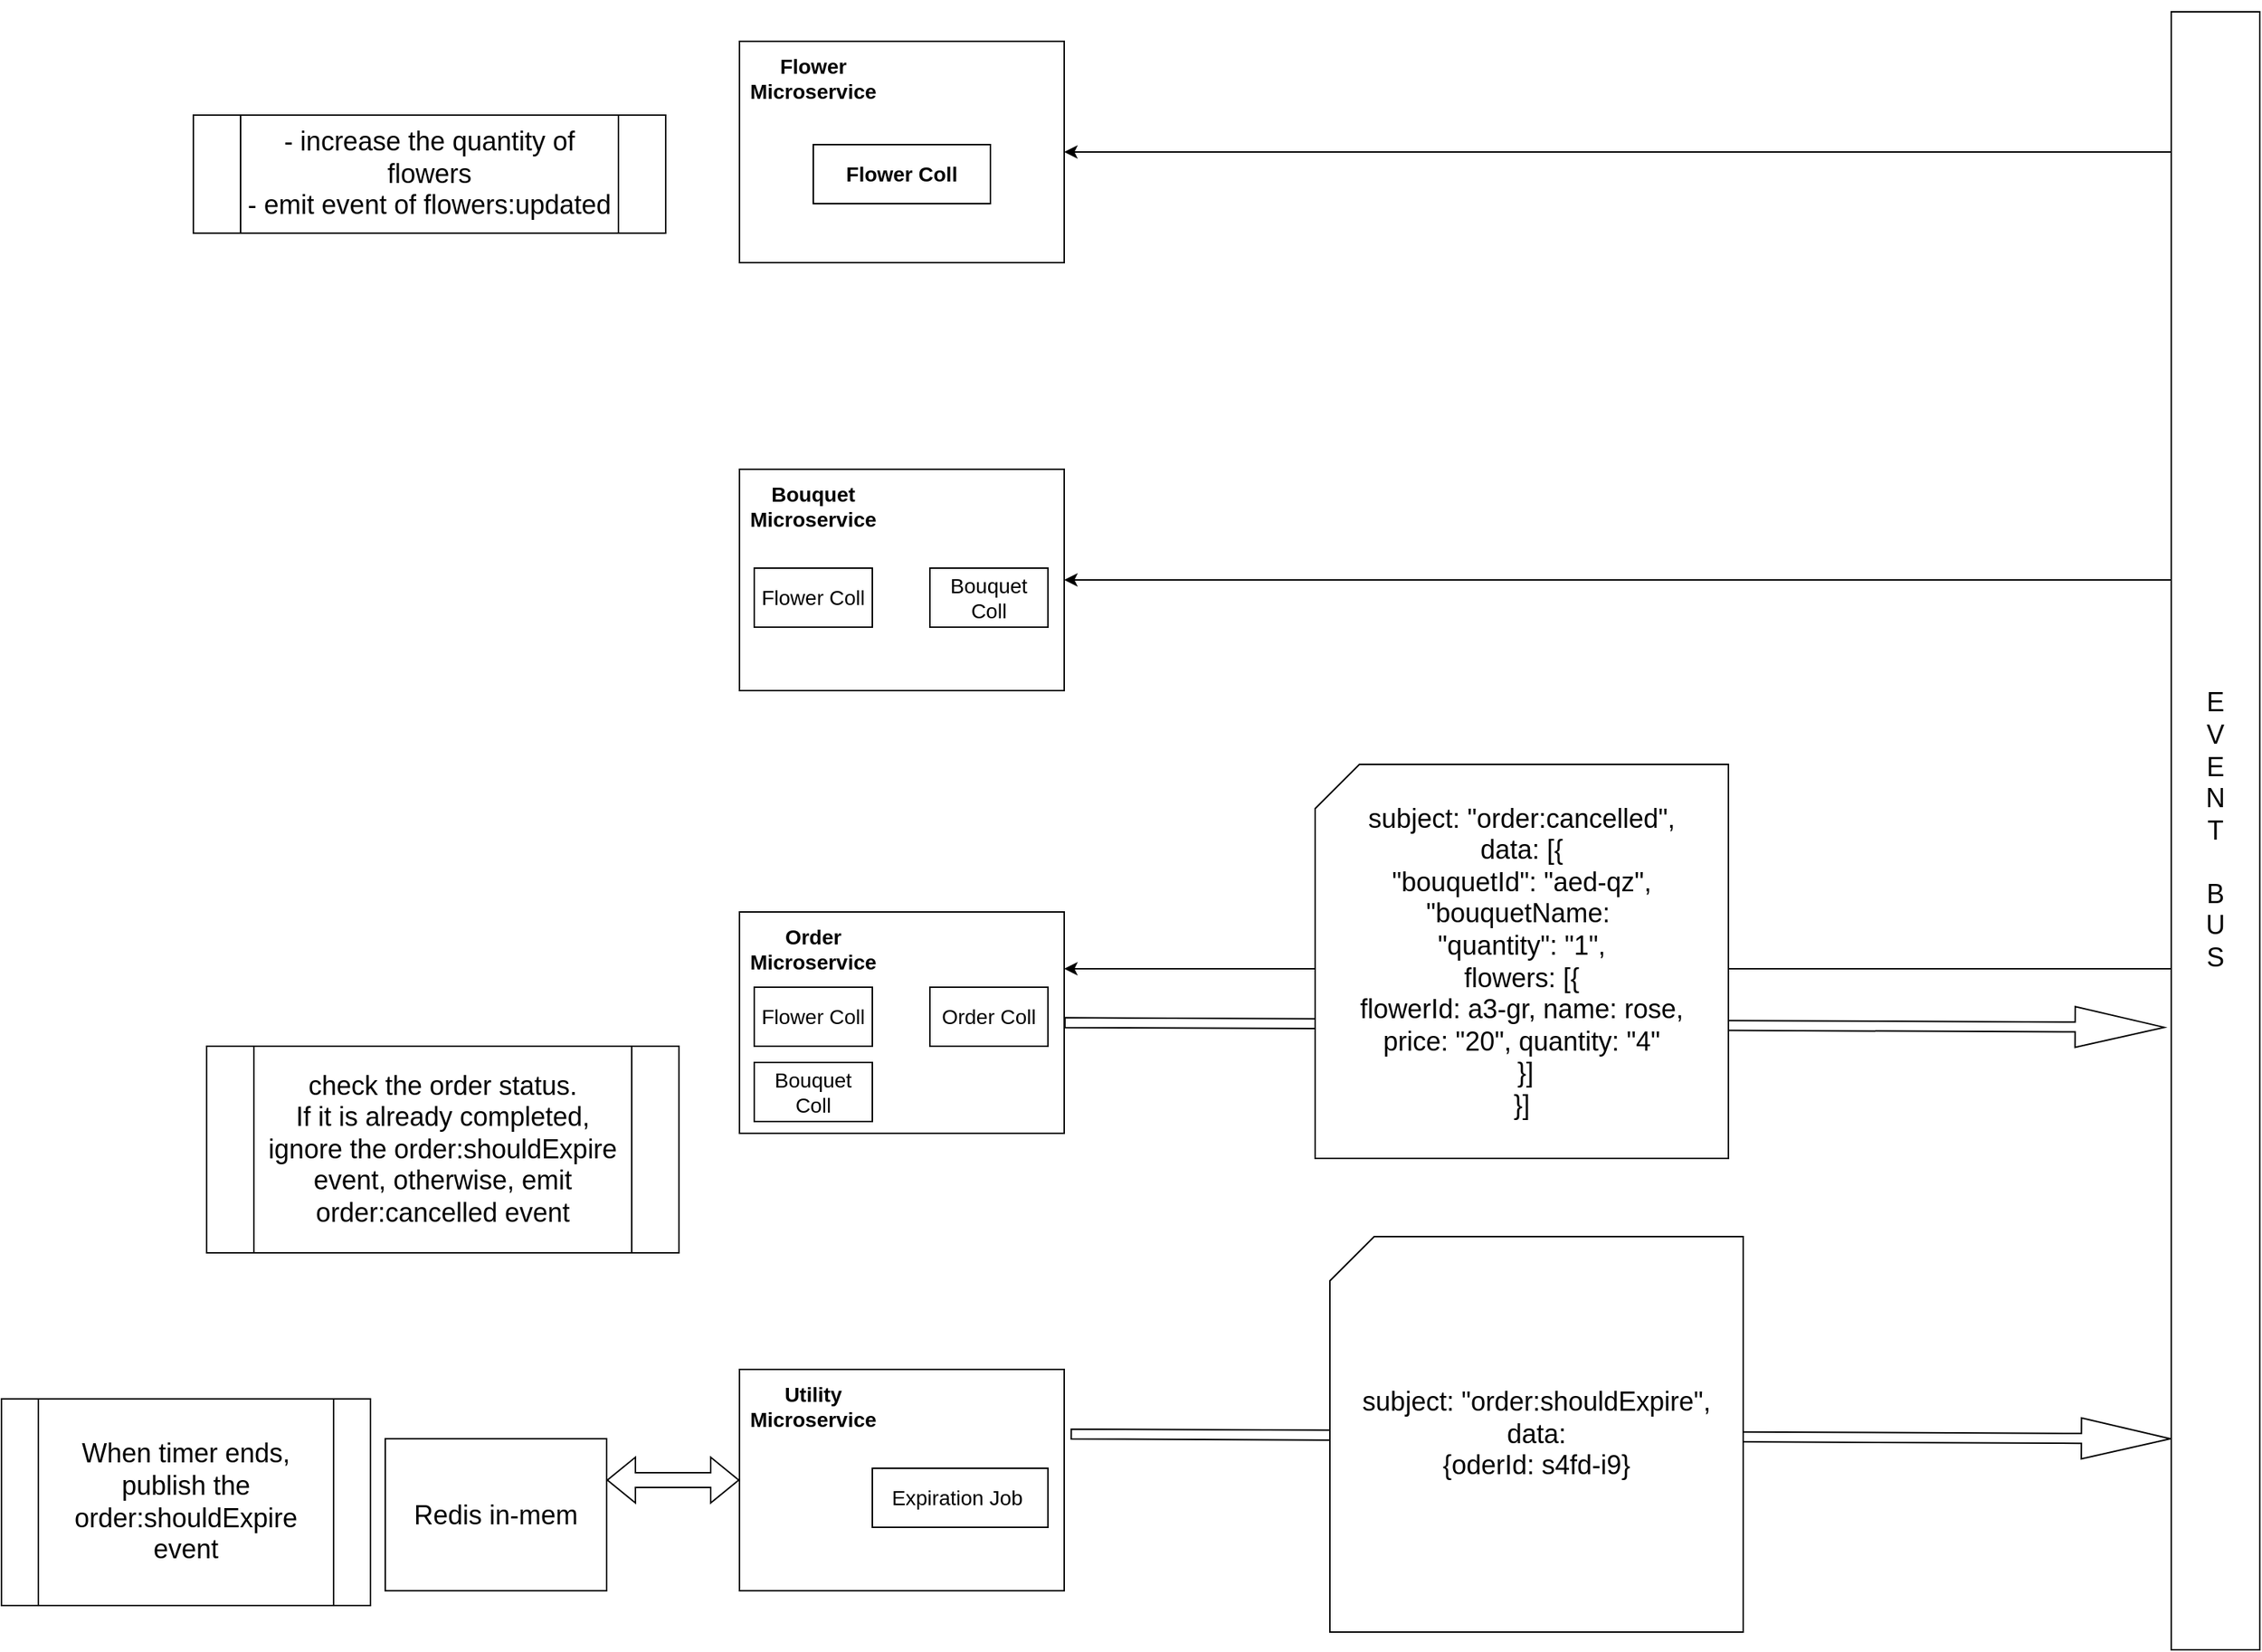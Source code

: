 <mxfile version="19.0.3" type="device"><diagram id="z9EzCmLXQSxuZ-4Axso4" name="Page-1"><mxGraphModel dx="1577" dy="2377" grid="1" gridSize="10" guides="1" tooltips="1" connect="1" arrows="1" fold="1" page="1" pageScale="1" pageWidth="1654" pageHeight="1169" math="0" shadow="0"><root><mxCell id="0"/><mxCell id="1" parent="0"/><mxCell id="AYDaQh2bBCq9vtEuZ4vr-1" value="" style="shape=flexArrow;endArrow=classic;html=1;rounded=0;fontSize=18;exitX=1;exitY=0.5;exitDx=0;exitDy=0;width=6.667;endSize=19.783;entryX=-0.071;entryY=0.62;entryDx=0;entryDy=0;entryPerimeter=0;" parent="1" edge="1"><mxGeometry width="50" height="50" relative="1" as="geometry"><mxPoint x="764.26" y="-176.2" as="sourcePoint"/><mxPoint x="1510.0" y="-173.0" as="targetPoint"/></mxGeometry></mxCell><mxCell id="CZBQ9HR7Dfr9N-4URWu_-2" value="" style="rounded=0;whiteSpace=wrap;html=1;align=center;" parent="1" vertex="1"><mxGeometry x="540" y="-1120" width="220" height="150" as="geometry"/></mxCell><mxCell id="CZBQ9HR7Dfr9N-4URWu_-3" value="&lt;b&gt;&lt;font style=&quot;font-size: 14px;&quot;&gt;Flower Microservice&lt;/font&gt;&lt;/b&gt;" style="text;html=1;strokeColor=none;fillColor=none;align=center;verticalAlign=middle;whiteSpace=wrap;rounded=0;" parent="1" vertex="1"><mxGeometry x="560" y="-1110" width="60" height="30" as="geometry"/></mxCell><mxCell id="CZBQ9HR7Dfr9N-4URWu_-4" value="&lt;b&gt;&lt;font style=&quot;font-size: 14px;&quot;&gt;Flower Coll&lt;/font&gt;&lt;/b&gt;" style="rounded=0;whiteSpace=wrap;html=1;" parent="1" vertex="1"><mxGeometry x="590" y="-1050" width="120" height="40" as="geometry"/></mxCell><mxCell id="CZBQ9HR7Dfr9N-4URWu_-5" value="" style="rounded=0;whiteSpace=wrap;html=1;align=center;" parent="1" vertex="1"><mxGeometry x="540" y="-830" width="220" height="150" as="geometry"/></mxCell><mxCell id="CZBQ9HR7Dfr9N-4URWu_-6" value="&lt;b&gt;&lt;font style=&quot;font-size: 14px;&quot;&gt;Bouquet Microservice&lt;/font&gt;&lt;/b&gt;" style="text;html=1;strokeColor=none;fillColor=none;align=center;verticalAlign=middle;whiteSpace=wrap;rounded=0;" parent="1" vertex="1"><mxGeometry x="560" y="-820" width="60" height="30" as="geometry"/></mxCell><mxCell id="CZBQ9HR7Dfr9N-4URWu_-7" value="&lt;font style=&quot;font-size: 14px;&quot;&gt;Flower Coll&lt;/font&gt;" style="rounded=0;whiteSpace=wrap;html=1;" parent="1" vertex="1"><mxGeometry x="550" y="-763" width="80" height="40" as="geometry"/></mxCell><mxCell id="CZBQ9HR7Dfr9N-4URWu_-8" value="&lt;font style=&quot;font-size: 14px;&quot;&gt;Bouquet Coll&lt;/font&gt;" style="rounded=0;whiteSpace=wrap;html=1;" parent="1" vertex="1"><mxGeometry x="669" y="-763" width="80" height="40" as="geometry"/></mxCell><mxCell id="CZBQ9HR7Dfr9N-4URWu_-9" value="" style="rounded=0;whiteSpace=wrap;html=1;align=center;" parent="1" vertex="1"><mxGeometry x="540" y="-530" width="220" height="150" as="geometry"/></mxCell><mxCell id="CZBQ9HR7Dfr9N-4URWu_-10" value="&lt;font style=&quot;font-size: 14px;&quot;&gt;&lt;b&gt;Order&lt;br&gt;Microservice&lt;/b&gt;&lt;/font&gt;" style="text;html=1;strokeColor=none;fillColor=none;align=center;verticalAlign=middle;whiteSpace=wrap;rounded=0;" parent="1" vertex="1"><mxGeometry x="560" y="-520" width="60" height="30" as="geometry"/></mxCell><mxCell id="CZBQ9HR7Dfr9N-4URWu_-11" value="&lt;font style=&quot;font-size: 14px;&quot;&gt;Flower Coll&lt;/font&gt;" style="rounded=0;whiteSpace=wrap;html=1;" parent="1" vertex="1"><mxGeometry x="550" y="-479" width="80" height="40" as="geometry"/></mxCell><mxCell id="CZBQ9HR7Dfr9N-4URWu_-12" value="&lt;font style=&quot;font-size: 14px;&quot;&gt;Order Coll&lt;/font&gt;" style="rounded=0;whiteSpace=wrap;html=1;" parent="1" vertex="1"><mxGeometry x="669" y="-479" width="80" height="40" as="geometry"/></mxCell><mxCell id="CZBQ9HR7Dfr9N-4URWu_-13" value="" style="rounded=0;whiteSpace=wrap;html=1;align=center;" parent="1" vertex="1"><mxGeometry x="540" y="-220" width="220" height="150" as="geometry"/></mxCell><mxCell id="CZBQ9HR7Dfr9N-4URWu_-14" value="&lt;b&gt;&lt;font style=&quot;font-size: 14px;&quot;&gt;Utility&lt;br&gt;Microservice&lt;/font&gt;&lt;/b&gt;" style="text;html=1;strokeColor=none;fillColor=none;align=center;verticalAlign=middle;whiteSpace=wrap;rounded=0;" parent="1" vertex="1"><mxGeometry x="560" y="-210" width="60" height="30" as="geometry"/></mxCell><mxCell id="CZBQ9HR7Dfr9N-4URWu_-16" value="&lt;font style=&quot;font-size: 14px;&quot;&gt;Expiration Job&amp;nbsp;&lt;/font&gt;" style="rounded=0;whiteSpace=wrap;html=1;" parent="1" vertex="1"><mxGeometry x="630" y="-153" width="119" height="40" as="geometry"/></mxCell><mxCell id="4OIm-i9QRTI9_fVuEgan-6" style="edgeStyle=orthogonalEdgeStyle;rounded=0;orthogonalLoop=1;jettySize=auto;html=1;exitX=0.5;exitY=0;exitDx=0;exitDy=0;entryX=1;entryY=0.5;entryDx=0;entryDy=0;fontSize=18;" parent="1" source="CZBQ9HR7Dfr9N-4URWu_-17" target="CZBQ9HR7Dfr9N-4URWu_-2" edge="1"><mxGeometry relative="1" as="geometry"><Array as="points"><mxPoint x="1540" y="-1045"/></Array></mxGeometry></mxCell><mxCell id="H7EtUFNiWXgghIsVZ1SN-2" style="edgeStyle=orthogonalEdgeStyle;rounded=0;orthogonalLoop=1;jettySize=auto;html=1;entryX=1;entryY=0.5;entryDx=0;entryDy=0;fontSize=18;" parent="1" source="CZBQ9HR7Dfr9N-4URWu_-17" target="CZBQ9HR7Dfr9N-4URWu_-5" edge="1"><mxGeometry relative="1" as="geometry"><Array as="points"><mxPoint x="1340" y="-755"/><mxPoint x="1340" y="-755"/></Array></mxGeometry></mxCell><mxCell id="AYDaQh2bBCq9vtEuZ4vr-2" style="edgeStyle=orthogonalEdgeStyle;rounded=0;orthogonalLoop=1;jettySize=auto;html=1;entryX=1;entryY=0.25;entryDx=0;entryDy=0;fontSize=18;" parent="1" edge="1"><mxGeometry relative="1" as="geometry"><mxPoint x="1510" y="-499" as="sourcePoint"/><mxPoint x="760" y="-491.5" as="targetPoint"/><Array as="points"><mxPoint x="1510" y="-491"/></Array></mxGeometry></mxCell><mxCell id="CZBQ9HR7Dfr9N-4URWu_-17" value="&lt;font style=&quot;font-size: 18px;&quot;&gt;E&lt;br&gt;V&lt;br&gt;E&lt;br&gt;N&lt;br&gt;T&lt;br&gt;&lt;br&gt;B&lt;br&gt;U&lt;br&gt;S&lt;/font&gt;" style="rounded=0;whiteSpace=wrap;html=1;" parent="1" vertex="1"><mxGeometry x="1510" y="-1140" width="60" height="1110" as="geometry"/></mxCell><mxCell id="CZBQ9HR7Dfr9N-4URWu_-25" value="check the order status.&lt;br&gt;If it is already completed, ignore the order:shouldExpire event, otherwise, emit order:cancelled event" style="shape=process;whiteSpace=wrap;html=1;backgroundOutline=1;fontSize=18;" parent="1" vertex="1"><mxGeometry x="179" y="-439" width="320" height="140" as="geometry"/></mxCell><mxCell id="CZBQ9HR7Dfr9N-4URWu_-28" value="" style="shape=flexArrow;endArrow=classic;html=1;rounded=0;fontSize=18;exitX=1;exitY=0.5;exitDx=0;exitDy=0;width=6.667;endSize=19.783;entryX=-0.071;entryY=0.62;entryDx=0;entryDy=0;entryPerimeter=0;" parent="1" source="CZBQ9HR7Dfr9N-4URWu_-9" target="CZBQ9HR7Dfr9N-4URWu_-17" edge="1"><mxGeometry width="50" height="50" relative="1" as="geometry"><mxPoint x="1040" y="-800" as="sourcePoint"/><mxPoint x="1500" y="-780" as="targetPoint"/></mxGeometry></mxCell><mxCell id="CZBQ9HR7Dfr9N-4URWu_-27" value="subject: &quot;order:cancelled&quot;,&lt;br&gt;data: [{&lt;br&gt;&quot;bouquetId&quot;: &quot;aed-qz&quot;,&lt;br&gt;&quot;bouquetName:&amp;nbsp;&lt;br&gt;&quot;quantity&quot;: &quot;1&quot;,&lt;br&gt;flowers: [{&lt;br&gt;flowerId: a3-gr, name: rose,&lt;br&gt;price: &quot;20&quot;, quantity: &quot;4&quot;&lt;br&gt;&amp;nbsp;}]&lt;br&gt;}]" style="shape=card;whiteSpace=wrap;html=1;fontSize=18;" parent="1" vertex="1"><mxGeometry x="930" y="-630" width="280" height="267" as="geometry"/></mxCell><mxCell id="CZBQ9HR7Dfr9N-4URWu_-37" value="- increase the quantity of flowers&lt;br&gt;- emit event of flowers:updated" style="shape=process;whiteSpace=wrap;html=1;backgroundOutline=1;fontSize=18;" parent="1" vertex="1"><mxGeometry x="170" y="-1070" width="320" height="80" as="geometry"/></mxCell><mxCell id="CZBQ9HR7Dfr9N-4URWu_-38" value="Redis in-mem" style="rounded=0;whiteSpace=wrap;html=1;fontSize=18;" parent="1" vertex="1"><mxGeometry x="300" y="-173" width="150" height="103" as="geometry"/></mxCell><mxCell id="CZBQ9HR7Dfr9N-4URWu_-41" value="" style="shape=flexArrow;endArrow=classic;startArrow=classic;html=1;rounded=0;fontSize=18;entryX=0;entryY=0.5;entryDx=0;entryDy=0;" parent="1" target="CZBQ9HR7Dfr9N-4URWu_-13" edge="1"><mxGeometry width="100" height="100" relative="1" as="geometry"><mxPoint x="450" y="-145" as="sourcePoint"/><mxPoint x="840" y="-380" as="targetPoint"/></mxGeometry></mxCell><mxCell id="4OIm-i9QRTI9_fVuEgan-4" value="&lt;font style=&quot;font-size: 14px;&quot;&gt;Bouquet Coll&lt;/font&gt;" style="rounded=0;whiteSpace=wrap;html=1;" parent="1" vertex="1"><mxGeometry x="550" y="-428" width="80" height="40" as="geometry"/></mxCell><mxCell id="H7EtUFNiWXgghIsVZ1SN-3" value="When timer ends, publish the order:shouldExpire event" style="shape=process;whiteSpace=wrap;html=1;backgroundOutline=1;fontSize=18;" parent="1" vertex="1"><mxGeometry x="40" y="-200" width="250" height="140" as="geometry"/></mxCell><mxCell id="AYDaQh2bBCq9vtEuZ4vr-3" value="subject: &quot;order:shouldExpire&quot;,&lt;br&gt;data: &lt;br&gt;{oderId: s4fd-i9}" style="shape=card;whiteSpace=wrap;html=1;fontSize=18;" parent="1" vertex="1"><mxGeometry x="940" y="-310" width="280" height="268" as="geometry"/></mxCell></root></mxGraphModel></diagram></mxfile>